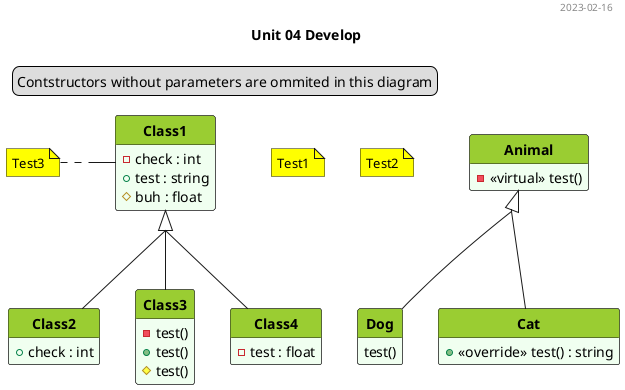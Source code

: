 @startuml test
hide circle
hide empty members
'skinparam classAttributeIconSize 0
skinparam style strictuml
skinparam groupInheritance 2
'skinparam linetype ortho
'skinparam Handwritten true
<style>
classDiagram {
  class {
    '-attributes and methods-
    'FontSize 14
    'FontColor black
    'BackgroundColor #fefece
    BackgroundColor #f0fff0
    'RoundCorner 0
    '-class name-
    header {
      'FontSize 12
      'FontColor Black
      FontStyle bold
      BackgroundColor YellowGreen
    }
  }
  note {
    BackgroundColor Yellow
  }
}
</style>

header 2023-02-16
title Unit 04 Develop

legend top left
  Contstructors without parameters are ommited in this diagram
endlegend

note "Test1" as Note1
note "Test2" as Note2
'Note1 .. Class1
'Note1 . Class2

class Class1 {
  - check : int
  + test : string
  # buh : float
}

note left : Test3

class Class2 {
  + check : int
}

  class Dog {
    test()
  }

class Class3 {
  - test()
  + test()
  # test()
}

class Class4 {
  - test : float
}

Class1 <|-- Class2
Class1 <|-- Class3
Class1 <|-- Class4

class Animal {
  - <<virtual>> test()
}


  class Cat{
    + <<override>> test() : string
  }

Animal <|-down- Cat
Animal <|-- Dog

@enduml